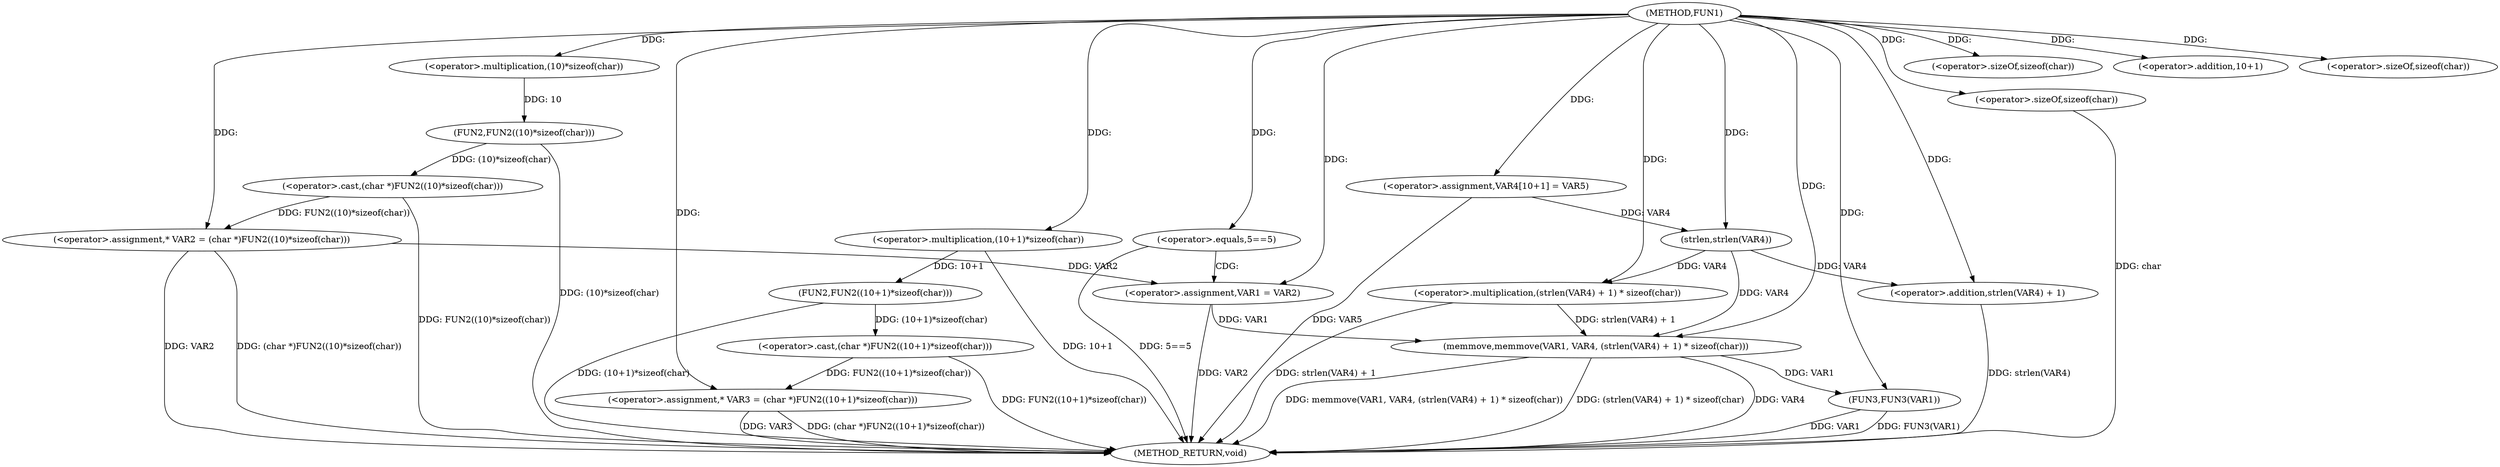 digraph FUN1 {  
"1000100" [label = "(METHOD,FUN1)" ]
"1000150" [label = "(METHOD_RETURN,void)" ]
"1000104" [label = "(<operator>.assignment,* VAR2 = (char *)FUN2((10)*sizeof(char)))" ]
"1000106" [label = "(<operator>.cast,(char *)FUN2((10)*sizeof(char)))" ]
"1000108" [label = "(FUN2,FUN2((10)*sizeof(char)))" ]
"1000109" [label = "(<operator>.multiplication,(10)*sizeof(char))" ]
"1000111" [label = "(<operator>.sizeOf,sizeof(char))" ]
"1000114" [label = "(<operator>.assignment,* VAR3 = (char *)FUN2((10+1)*sizeof(char)))" ]
"1000116" [label = "(<operator>.cast,(char *)FUN2((10+1)*sizeof(char)))" ]
"1000118" [label = "(FUN2,FUN2((10+1)*sizeof(char)))" ]
"1000119" [label = "(<operator>.multiplication,(10+1)*sizeof(char))" ]
"1000120" [label = "(<operator>.addition,10+1)" ]
"1000123" [label = "(<operator>.sizeOf,sizeof(char))" ]
"1000126" [label = "(<operator>.equals,5==5)" ]
"1000130" [label = "(<operator>.assignment,VAR1 = VAR2)" ]
"1000135" [label = "(<operator>.assignment,VAR4[10+1] = VAR5)" ]
"1000138" [label = "(memmove,memmove(VAR1, VAR4, (strlen(VAR4) + 1) * sizeof(char)))" ]
"1000141" [label = "(<operator>.multiplication,(strlen(VAR4) + 1) * sizeof(char))" ]
"1000142" [label = "(<operator>.addition,strlen(VAR4) + 1)" ]
"1000143" [label = "(strlen,strlen(VAR4))" ]
"1000146" [label = "(<operator>.sizeOf,sizeof(char))" ]
"1000148" [label = "(FUN3,FUN3(VAR1))" ]
  "1000141" -> "1000150"  [ label = "DDG: strlen(VAR4) + 1"] 
  "1000106" -> "1000150"  [ label = "DDG: FUN2((10)*sizeof(char))"] 
  "1000104" -> "1000150"  [ label = "DDG: VAR2"] 
  "1000138" -> "1000150"  [ label = "DDG: VAR4"] 
  "1000114" -> "1000150"  [ label = "DDG: VAR3"] 
  "1000116" -> "1000150"  [ label = "DDG: FUN2((10+1)*sizeof(char))"] 
  "1000142" -> "1000150"  [ label = "DDG: strlen(VAR4)"] 
  "1000138" -> "1000150"  [ label = "DDG: memmove(VAR1, VAR4, (strlen(VAR4) + 1) * sizeof(char))"] 
  "1000118" -> "1000150"  [ label = "DDG: (10+1)*sizeof(char)"] 
  "1000126" -> "1000150"  [ label = "DDG: 5==5"] 
  "1000130" -> "1000150"  [ label = "DDG: VAR2"] 
  "1000138" -> "1000150"  [ label = "DDG: (strlen(VAR4) + 1) * sizeof(char)"] 
  "1000148" -> "1000150"  [ label = "DDG: VAR1"] 
  "1000148" -> "1000150"  [ label = "DDG: FUN3(VAR1)"] 
  "1000119" -> "1000150"  [ label = "DDG: 10+1"] 
  "1000146" -> "1000150"  [ label = "DDG: char"] 
  "1000114" -> "1000150"  [ label = "DDG: (char *)FUN2((10+1)*sizeof(char))"] 
  "1000135" -> "1000150"  [ label = "DDG: VAR5"] 
  "1000104" -> "1000150"  [ label = "DDG: (char *)FUN2((10)*sizeof(char))"] 
  "1000108" -> "1000150"  [ label = "DDG: (10)*sizeof(char)"] 
  "1000106" -> "1000104"  [ label = "DDG: FUN2((10)*sizeof(char))"] 
  "1000100" -> "1000104"  [ label = "DDG: "] 
  "1000108" -> "1000106"  [ label = "DDG: (10)*sizeof(char)"] 
  "1000109" -> "1000108"  [ label = "DDG: 10"] 
  "1000100" -> "1000109"  [ label = "DDG: "] 
  "1000100" -> "1000111"  [ label = "DDG: "] 
  "1000116" -> "1000114"  [ label = "DDG: FUN2((10+1)*sizeof(char))"] 
  "1000100" -> "1000114"  [ label = "DDG: "] 
  "1000118" -> "1000116"  [ label = "DDG: (10+1)*sizeof(char)"] 
  "1000119" -> "1000118"  [ label = "DDG: 10+1"] 
  "1000100" -> "1000119"  [ label = "DDG: "] 
  "1000100" -> "1000120"  [ label = "DDG: "] 
  "1000100" -> "1000123"  [ label = "DDG: "] 
  "1000100" -> "1000126"  [ label = "DDG: "] 
  "1000104" -> "1000130"  [ label = "DDG: VAR2"] 
  "1000100" -> "1000130"  [ label = "DDG: "] 
  "1000100" -> "1000135"  [ label = "DDG: "] 
  "1000130" -> "1000138"  [ label = "DDG: VAR1"] 
  "1000100" -> "1000138"  [ label = "DDG: "] 
  "1000143" -> "1000138"  [ label = "DDG: VAR4"] 
  "1000141" -> "1000138"  [ label = "DDG: strlen(VAR4) + 1"] 
  "1000143" -> "1000141"  [ label = "DDG: VAR4"] 
  "1000100" -> "1000141"  [ label = "DDG: "] 
  "1000143" -> "1000142"  [ label = "DDG: VAR4"] 
  "1000135" -> "1000143"  [ label = "DDG: VAR4"] 
  "1000100" -> "1000143"  [ label = "DDG: "] 
  "1000100" -> "1000142"  [ label = "DDG: "] 
  "1000100" -> "1000146"  [ label = "DDG: "] 
  "1000138" -> "1000148"  [ label = "DDG: VAR1"] 
  "1000100" -> "1000148"  [ label = "DDG: "] 
  "1000126" -> "1000130"  [ label = "CDG: "] 
}
